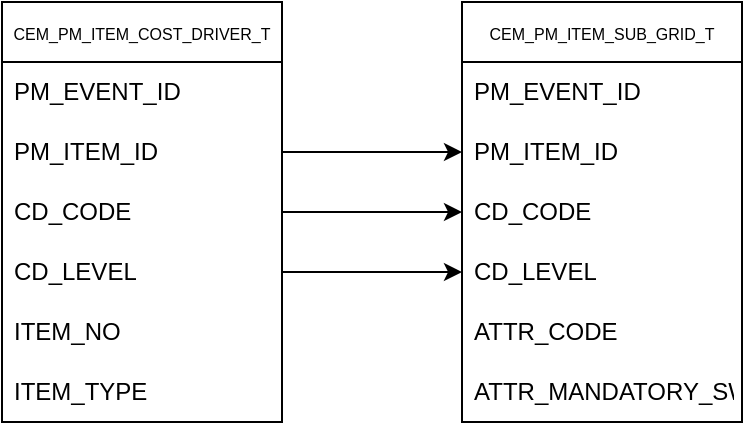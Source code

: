 <mxfile version="20.7.3" type="github">
  <diagram id="L0H8be3r2yKKMvcsQJuc" name="Page-1">
    <mxGraphModel dx="794" dy="470" grid="1" gridSize="10" guides="1" tooltips="1" connect="1" arrows="1" fold="1" page="1" pageScale="1" pageWidth="3300" pageHeight="4681" math="0" shadow="0">
      <root>
        <mxCell id="0" />
        <mxCell id="1" parent="0" />
        <mxCell id="2wu_5CJWOTaZ-f7hUUx2-1" value="&lt;font style=&quot;font-size: 8px;&quot;&gt;CEM_PM_ITEM_COST_DRIVER_T&lt;/font&gt;" style="swimlane;fontStyle=0;childLayout=stackLayout;horizontal=1;startSize=30;horizontalStack=0;resizeParent=1;resizeParentMax=0;resizeLast=0;collapsible=1;marginBottom=0;whiteSpace=wrap;html=1;" vertex="1" parent="1">
          <mxGeometry x="60" y="130" width="140" height="210" as="geometry" />
        </mxCell>
        <mxCell id="2wu_5CJWOTaZ-f7hUUx2-2" value="PM_EVENT_ID" style="text;strokeColor=none;fillColor=none;align=left;verticalAlign=middle;spacingLeft=4;spacingRight=4;overflow=hidden;points=[[0,0.5],[1,0.5]];portConstraint=eastwest;rotatable=0;whiteSpace=wrap;html=1;" vertex="1" parent="2wu_5CJWOTaZ-f7hUUx2-1">
          <mxGeometry y="30" width="140" height="30" as="geometry" />
        </mxCell>
        <mxCell id="2wu_5CJWOTaZ-f7hUUx2-3" value="PM_ITEM_ID" style="text;strokeColor=none;fillColor=none;align=left;verticalAlign=middle;spacingLeft=4;spacingRight=4;overflow=hidden;points=[[0,0.5],[1,0.5]];portConstraint=eastwest;rotatable=0;whiteSpace=wrap;html=1;" vertex="1" parent="2wu_5CJWOTaZ-f7hUUx2-1">
          <mxGeometry y="60" width="140" height="30" as="geometry" />
        </mxCell>
        <mxCell id="2wu_5CJWOTaZ-f7hUUx2-4" value="CD_CODE" style="text;strokeColor=none;fillColor=none;align=left;verticalAlign=middle;spacingLeft=4;spacingRight=4;overflow=hidden;points=[[0,0.5],[1,0.5]];portConstraint=eastwest;rotatable=0;whiteSpace=wrap;html=1;" vertex="1" parent="2wu_5CJWOTaZ-f7hUUx2-1">
          <mxGeometry y="90" width="140" height="30" as="geometry" />
        </mxCell>
        <mxCell id="2wu_5CJWOTaZ-f7hUUx2-6" value="CD_LEVEL" style="text;strokeColor=none;fillColor=none;align=left;verticalAlign=middle;spacingLeft=4;spacingRight=4;overflow=hidden;points=[[0,0.5],[1,0.5]];portConstraint=eastwest;rotatable=0;whiteSpace=wrap;html=1;" vertex="1" parent="2wu_5CJWOTaZ-f7hUUx2-1">
          <mxGeometry y="120" width="140" height="30" as="geometry" />
        </mxCell>
        <mxCell id="2wu_5CJWOTaZ-f7hUUx2-7" value="ITEM_NO&amp;nbsp; &amp;nbsp;" style="text;strokeColor=none;fillColor=none;align=left;verticalAlign=middle;spacingLeft=4;spacingRight=4;overflow=hidden;points=[[0,0.5],[1,0.5]];portConstraint=eastwest;rotatable=0;whiteSpace=wrap;html=1;" vertex="1" parent="2wu_5CJWOTaZ-f7hUUx2-1">
          <mxGeometry y="150" width="140" height="30" as="geometry" />
        </mxCell>
        <mxCell id="2wu_5CJWOTaZ-f7hUUx2-8" value="ITEM_TYPE&amp;nbsp;" style="text;strokeColor=none;fillColor=none;align=left;verticalAlign=middle;spacingLeft=4;spacingRight=4;overflow=hidden;points=[[0,0.5],[1,0.5]];portConstraint=eastwest;rotatable=0;whiteSpace=wrap;html=1;" vertex="1" parent="2wu_5CJWOTaZ-f7hUUx2-1">
          <mxGeometry y="180" width="140" height="30" as="geometry" />
        </mxCell>
        <mxCell id="2wu_5CJWOTaZ-f7hUUx2-9" value="&lt;font style=&quot;font-size: 8px;&quot;&gt;CEM_PM_ITEM_SUB_GRID_T&lt;/font&gt;" style="swimlane;fontStyle=0;childLayout=stackLayout;horizontal=1;startSize=30;horizontalStack=0;resizeParent=1;resizeParentMax=0;resizeLast=0;collapsible=1;marginBottom=0;whiteSpace=wrap;html=1;" vertex="1" parent="1">
          <mxGeometry x="290" y="130" width="140" height="210" as="geometry" />
        </mxCell>
        <mxCell id="2wu_5CJWOTaZ-f7hUUx2-11" value="PM_EVENT_ID" style="text;strokeColor=none;fillColor=none;align=left;verticalAlign=middle;spacingLeft=4;spacingRight=4;overflow=hidden;points=[[0,0.5],[1,0.5]];portConstraint=eastwest;rotatable=0;whiteSpace=wrap;html=1;" vertex="1" parent="2wu_5CJWOTaZ-f7hUUx2-9">
          <mxGeometry y="30" width="140" height="30" as="geometry" />
        </mxCell>
        <mxCell id="2wu_5CJWOTaZ-f7hUUx2-16" value="PM_ITEM_ID" style="text;strokeColor=none;fillColor=none;align=left;verticalAlign=middle;spacingLeft=4;spacingRight=4;overflow=hidden;points=[[0,0.5],[1,0.5]];portConstraint=eastwest;rotatable=0;whiteSpace=wrap;html=1;" vertex="1" parent="2wu_5CJWOTaZ-f7hUUx2-9">
          <mxGeometry y="60" width="140" height="30" as="geometry" />
        </mxCell>
        <mxCell id="2wu_5CJWOTaZ-f7hUUx2-12" value="CD_CODE" style="text;strokeColor=none;fillColor=none;align=left;verticalAlign=middle;spacingLeft=4;spacingRight=4;overflow=hidden;points=[[0,0.5],[1,0.5]];portConstraint=eastwest;rotatable=0;whiteSpace=wrap;html=1;" vertex="1" parent="2wu_5CJWOTaZ-f7hUUx2-9">
          <mxGeometry y="90" width="140" height="30" as="geometry" />
        </mxCell>
        <mxCell id="2wu_5CJWOTaZ-f7hUUx2-13" value="CD_LEVEL" style="text;strokeColor=none;fillColor=none;align=left;verticalAlign=middle;spacingLeft=4;spacingRight=4;overflow=hidden;points=[[0,0.5],[1,0.5]];portConstraint=eastwest;rotatable=0;whiteSpace=wrap;html=1;" vertex="1" parent="2wu_5CJWOTaZ-f7hUUx2-9">
          <mxGeometry y="120" width="140" height="30" as="geometry" />
        </mxCell>
        <mxCell id="2wu_5CJWOTaZ-f7hUUx2-10" value="ATTR_CODE" style="text;strokeColor=none;fillColor=none;align=left;verticalAlign=middle;spacingLeft=4;spacingRight=4;overflow=hidden;points=[[0,0.5],[1,0.5]];portConstraint=eastwest;rotatable=0;whiteSpace=wrap;html=1;" vertex="1" parent="2wu_5CJWOTaZ-f7hUUx2-9">
          <mxGeometry y="150" width="140" height="30" as="geometry" />
        </mxCell>
        <mxCell id="2wu_5CJWOTaZ-f7hUUx2-14" value="ATTR_MANDATORY_SW" style="text;strokeColor=none;fillColor=none;align=left;verticalAlign=middle;spacingLeft=4;spacingRight=4;overflow=hidden;points=[[0,0.5],[1,0.5]];portConstraint=eastwest;rotatable=0;whiteSpace=wrap;html=1;" vertex="1" parent="2wu_5CJWOTaZ-f7hUUx2-9">
          <mxGeometry y="180" width="140" height="30" as="geometry" />
        </mxCell>
        <mxCell id="2wu_5CJWOTaZ-f7hUUx2-17" style="edgeStyle=orthogonalEdgeStyle;rounded=0;orthogonalLoop=1;jettySize=auto;html=1;exitX=1;exitY=0.5;exitDx=0;exitDy=0;entryX=0;entryY=0.5;entryDx=0;entryDy=0;fontSize=8;" edge="1" parent="1" source="2wu_5CJWOTaZ-f7hUUx2-3" target="2wu_5CJWOTaZ-f7hUUx2-16">
          <mxGeometry relative="1" as="geometry" />
        </mxCell>
        <mxCell id="2wu_5CJWOTaZ-f7hUUx2-18" style="edgeStyle=orthogonalEdgeStyle;rounded=0;orthogonalLoop=1;jettySize=auto;html=1;exitX=1;exitY=0.5;exitDx=0;exitDy=0;entryX=0;entryY=0.5;entryDx=0;entryDy=0;fontSize=8;" edge="1" parent="1" source="2wu_5CJWOTaZ-f7hUUx2-4" target="2wu_5CJWOTaZ-f7hUUx2-12">
          <mxGeometry relative="1" as="geometry" />
        </mxCell>
        <mxCell id="2wu_5CJWOTaZ-f7hUUx2-19" style="edgeStyle=orthogonalEdgeStyle;rounded=0;orthogonalLoop=1;jettySize=auto;html=1;exitX=1;exitY=0.5;exitDx=0;exitDy=0;entryX=0;entryY=0.5;entryDx=0;entryDy=0;fontSize=8;" edge="1" parent="1" source="2wu_5CJWOTaZ-f7hUUx2-6" target="2wu_5CJWOTaZ-f7hUUx2-13">
          <mxGeometry relative="1" as="geometry" />
        </mxCell>
      </root>
    </mxGraphModel>
  </diagram>
</mxfile>
